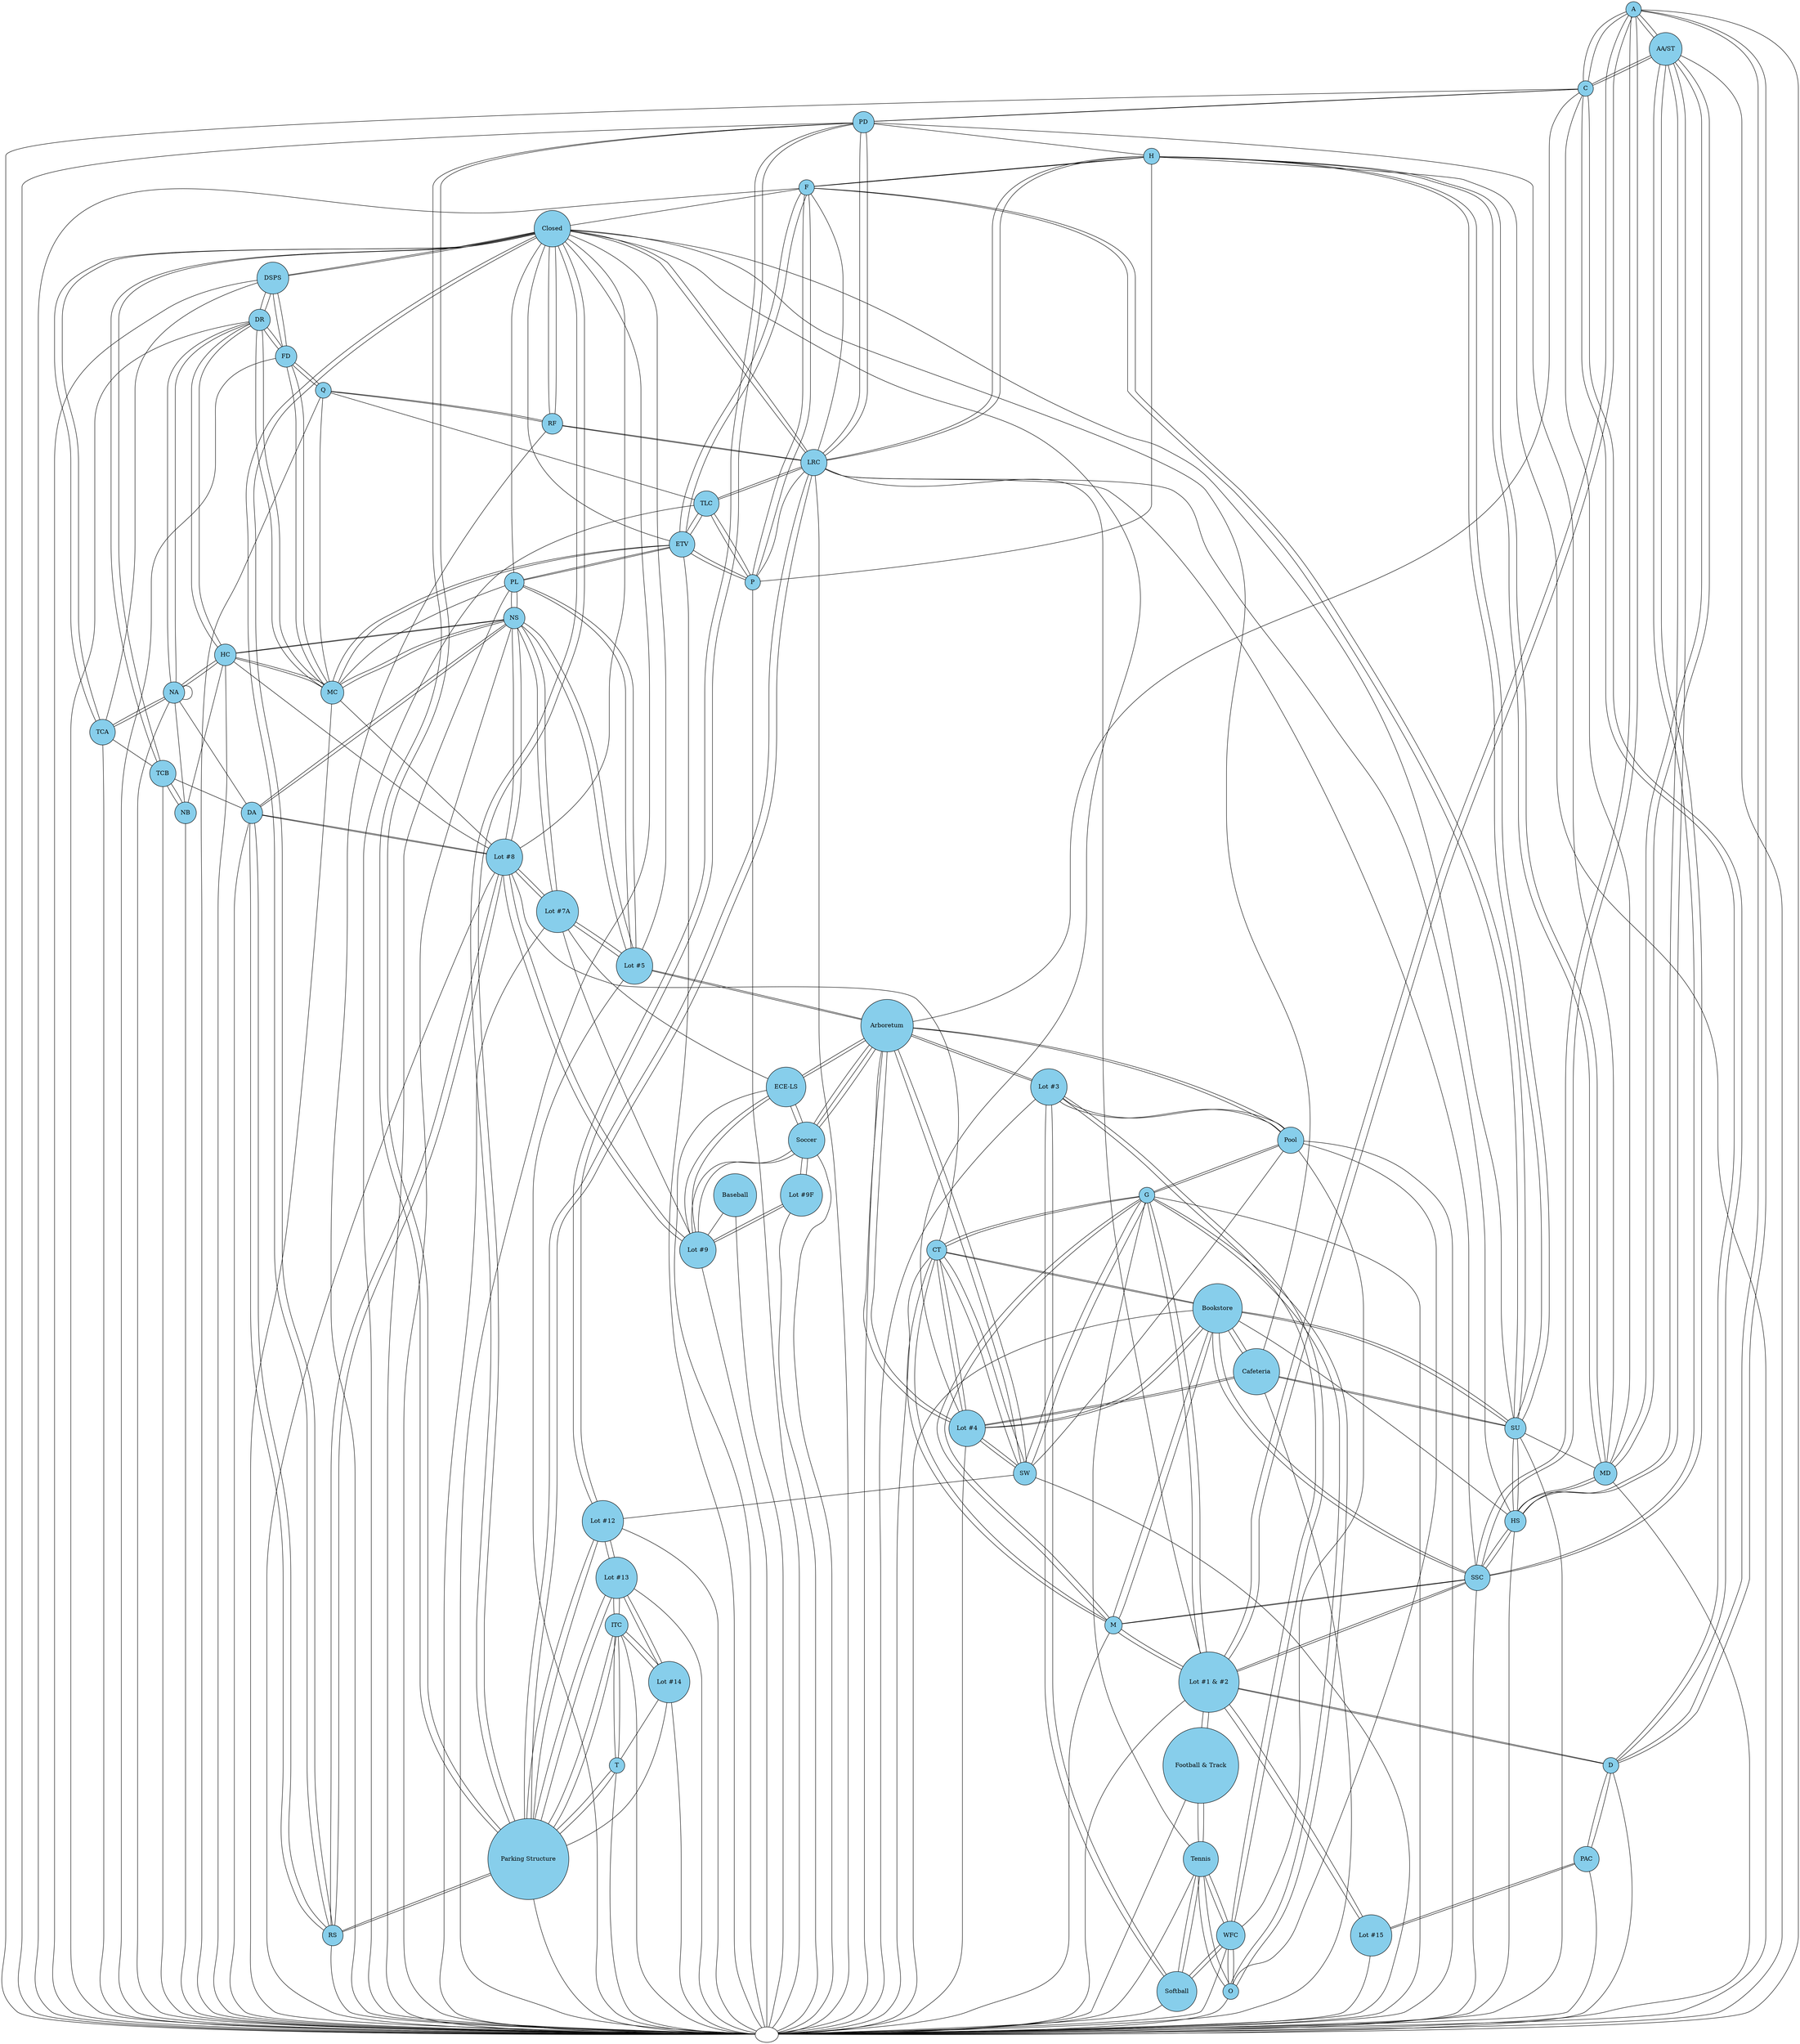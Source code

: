 graph campus_map {
  "A" [label="A" shape=circle width=0.5 style=filled fillcolor=skyblue pos="-174.976,-136.386!"];
  "AA/ST" [label="AA/ST" shape=circle width=0.5 style=filled fillcolor=skyblue pos="-158.31,-85.976!"];
  "Arboretum" [label="Arboretum" shape=circle width=0.5 style=filled fillcolor=skyblue pos="251.278,-104.304!"];
  "Baseball" [label="Baseball" shape=circle width=0.5 style=filled fillcolor=skyblue pos="180.738,472.53!"];
  "Bookstore" [label="Bookstore" shape=circle width=0.5 style=filled fillcolor=skyblue pos="17.4786,-83.8003!"];
  "C" [label="C" shape=circle width=0.5 style=filled fillcolor=skyblue pos="-228.124,-95.1622!"];
  "CT" [label="CT" shape=circle width=0.5 style=filled fillcolor=skyblue pos="81.3017,-102.052!"];
  "Cafeteria" [label="Cafeteria" shape=circle width=0.5 style=filled fillcolor=skyblue pos="22.5231,-58.8217!"];
  "Closed" [label="Closed" shape=circle width=0.5 style=filled fillcolor=skyblue pos="-43.3076,150.115!"];
  "D" [label="D" shape=circle width=0.5 style=filled fillcolor=skyblue pos="-258.547,-147.767!"];
  "DA" [label="DA" shape=circle width=0.5 style=filled fillcolor=skyblue pos="57.1504,210.233!"];
  "DR" [label="DR" shape=circle width=0.5 style=filled fillcolor=skyblue pos="30.4981,146.641!"];
  "DSPS" [label="DSPS" shape=circle width=0.5 style=filled fillcolor=skyblue pos="9.9425,145.722!"];
  "ECE-LS" [label="ECE-LS" shape=circle width=0.5 style=filled fillcolor=skyblue pos="381.813,211.105!"];
  "ETV" [label="ETV" shape=circle width=0.5 style=filled fillcolor=skyblue pos="42.0196,49.1493!"];
  "F" [label="F" shape=circle width=0.5 style=filled fillcolor=skyblue pos="-0.2736,11.4765!"];
  "FD" [label="FD" shape=circle width=0.5 style=filled fillcolor=skyblue pos="24.3243,127.826!"];
  "Football & Track" [label="Football & Track" shape=circle width=0.5 style=filled fillcolor=skyblue pos="-96.2661,-266.776!"];
  "G" [label="G" shape=circle width=0.5 style=filled fillcolor=skyblue pos="47.6034,-160.627!"];
  "H" [label="H" shape=circle width=0.5 style=filled fillcolor=skyblue pos="-107.061,16.1707!"];
  "HC" [label="HC" shape=circle width=0.5 style=filled fillcolor=skyblue pos="53.1783,160.365!"];
  "HS" [label="HS" shape=circle width=0.5 style=filled fillcolor=skyblue pos="-92.1075,-65.236!"];
  "ITC" [label="ITC" shape=circle width=0.5 style=filled fillcolor=skyblue pos="-273.266,246.308!"];
  "LRC" [label="LRC" shape=circle width=0.5 style=filled fillcolor=skyblue pos="-84.3037,72.8883!"];
  "Lot #1 & #2" [label="Lot #1 & #2" shape=circle width=0.5 style=filled fillcolor=skyblue pos="-148.511,-216.556!"];
  "Lot #12" [label="Lot #12" shape=circle width=0.5 style=filled fillcolor=skyblue pos="-217.682,77.0727!"];
  "Lot #13" [label="Lot #13" shape=circle width=0.5 style=filled fillcolor=skyblue pos="-309.103,114.642!"];
  "Lot #14" [label="Lot #14" shape=circle width=0.5 style=filled fillcolor=skyblue pos="-392.051,227.261!"];
  "Lot #15" [label="Lot #15" shape=circle width=0.5 style=filled fillcolor=skyblue pos="-367.861,-273.799!"];
  "Lot #3" [label="Lot #3" shape=circle width=0.5 style=filled fillcolor=skyblue pos="181.643,-290.279!"];
  "Lot #4" [label="Lot #4" shape=circle width=0.5 style=filled fillcolor=skyblue pos="91.8487,-91.2101!"];
  "Lot #5" [label="Lot #5" shape=circle width=0.5 style=filled fillcolor=skyblue pos="162.773,21.2657!"];
  "Lot #7A" [label="Lot #7A" shape=circle width=0.5 style=filled fillcolor=skyblue pos="148.569,157.606!"];
  "Lot #8" [label="Lot #8" shape=circle width=0.5 style=filled fillcolor=skyblue pos="95.2018,240.031!"];
  "Lot #9" [label="Lot #9" shape=circle width=0.5 style=filled fillcolor=skyblue pos="323.287,299.235!"];
  "Lot #9F" [label="Lot #9F" shape=circle width=0.5 style=filled fillcolor=skyblue pos="578.332,276.961!"];
  "M" [label="M" shape=circle width=0.5 style=filled fillcolor=skyblue pos="23.7447,-115.655!"];
  "MC" [label="MC" shape=circle width=0.5 style=filled fillcolor=skyblue pos="48.1053,122.225!"];
  "MD" [label="MD" shape=circle width=0.5 style=filled fillcolor=skyblue pos="-134.861,-26.1271!"];
  "NA" [label="NA" shape=circle width=0.5 style=filled fillcolor=skyblue pos="30.8201,165.278!"];
  "NB" [label="NB" shape=circle width=0.5 style=filled fillcolor=skyblue pos="38.1988,184.344!"];
  "NS" [label="NS" shape=circle width=0.5 style=filled fillcolor=skyblue pos="100.298,150.365!"];
  "O" [label="O" shape=circle width=0.5 style=filled fillcolor=skyblue pos="51.8442,-209.153!"];
  "P" [label="P" shape=circle width=0.5 style=filled fillcolor=skyblue pos="0.0587,48.1947!"];
  "PAC" [label="PAC" shape=circle width=0.5 style=filled fillcolor=skyblue pos="-329.966,-220.761!"];
  "PD" [label="PD" shape=circle width=0.5 style=filled fillcolor=skyblue pos="-187.348,64.118!"];
  "PL" [label="PL" shape=circle width=0.5 style=filled fillcolor=skyblue pos="94.6061,52.2863!"];
  "Parking Structure" [label="Parking Structure" shape=circle width=0.5 style=filled fillcolor=skyblue pos="-161.76,138.433!"];
  "Pool" [label="Pool" shape=circle width=0.5 style=filled fillcolor=skyblue pos="102.904,-174.431!"];
  "Q" [label="Q" shape=circle width=0.5 style=filled fillcolor=skyblue pos="8.1051,108.6!"];
  "RF" [label="RF" shape=circle width=0.5 style=filled fillcolor=skyblue pos="-14.6787,118.057!"];
  "RS" [label="RS" shape=circle width=0.5 style=filled fillcolor=skyblue pos="-9.4928,226.518!"];
  "SSC" [label="SSC" shape=circle width=0.5 style=filled fillcolor=skyblue pos="-100.686,-112.697!"];
  "SU" [label="SU" shape=circle width=0.5 style=filled fillcolor=skyblue pos="-16.9984,-38.0983!"];
  "SW" [label="SW" shape=circle width=0.5 style=filled fillcolor=skyblue pos="101.63,-144.246!"];
  "Soccer" [label="Soccer" shape=circle width=0.5 style=filled fillcolor=skyblue pos="525.801,219.555!"];
  "Softball" [label="Softball" shape=circle width=0.5 style=filled fillcolor=skyblue pos="107.014,-336.264!"];
  "T" [label="T" shape=circle width=0.5 style=filled fillcolor=skyblue pos="-216.36,261.068!"];
  "TCA" [label="TCA" shape=circle width=0.5 style=filled fillcolor=skyblue pos="11.78,172.141!"];
  "TCB" [label="TCB" shape=circle width=0.5 style=filled fillcolor=skyblue pos="20.6892,194.423!"];
  "TLC" [label="TLC" shape=circle width=0.5 style=filled fillcolor=skyblue pos="-5.8271,78.0926!"];
  "Tennis" [label="Tennis" shape=circle width=0.5 style=filled fillcolor=skyblue pos="7.8522,-248.711!"];
  "WFC" [label="WFC" shape=circle width=0.5 style=filled fillcolor=skyblue pos="110.279,-251.022!"];
  "A" -- "";
  "A" -- "AA/ST";
  "A" -- "SSC";
  "A" -- "Lot #1 & #2";
  "A" -- "D";
  "A" -- "C";
  "AA/ST" -- "";
  "AA/ST" -- "MD";
  "AA/ST" -- "HS";
  "AA/ST" -- "SSC";
  "AA/ST" -- "A";
  "AA/ST" -- "C";
  "Arboretum" -- "";
  "Arboretum" -- "ECE-LS";
  "Arboretum" -- "Soccer";
  "Arboretum" -- "Lot #3";
  "Arboretum" -- "Pool";
  "Arboretum" -- "SW";
  "Arboretum" -- "Soccer";
  "Arboretum" -- "Lot #4";
  "Arboretum" -- "Lot #5";
  "Arboretum" -- "C";
  "Baseball" -- "";
  "Baseball" -- "Lot #9";
  "Bookstore" -- "";
  "Bookstore" -- "Cafeteria";
  "Bookstore" -- "SU";
  "Bookstore" -- "HS";
  "Bookstore" -- "SSC";
  "Bookstore" -- "M";
  "Bookstore" -- "Lot #4";
  "Bookstore" -- "CT";
  "C" -- "";
  "C" -- "AA/ST";
  "C" -- "A";
  "C" -- "D";
  "C" -- "PD";
  "CT" -- "";
  "CT" -- "Lot #4";
  "CT" -- "SW";
  "CT" -- "G";
  "CT" -- "M";
  "CT" -- "Bookstore";
  "CT" -- "Lot #8";
  "Cafeteria" -- "";
  "Cafeteria" -- "SU";
  "Cafeteria" -- "Closed";
  "Cafeteria" -- "Lot #4";
  "Cafeteria" -- "Bookstore";
  "Closed" -- "";
  "Closed" -- "RS";
  "Closed" -- "Lot #8";
  "Closed" -- "Parking Structure";
  "Closed" -- "LRC";
  "Closed" -- "RF";
  "Closed" -- "DSPS";
  "Closed" -- "TCA";
  "Closed" -- "TCB";
  "D" -- "";
  "D" -- "C";
  "D" -- "A";
  "D" -- "Lot #1 & #2";
  "D" -- "PAC";
  "DA" -- "";
  "DA" -- "Lot #8";
  "DA" -- "NS";
  "DA" -- "RS";
  "DR" -- "";
  "DR" -- "NA";
  "DR" -- "HC";
  "DR" -- "DSPS";
  "DR" -- "FD";
  "DR" -- "MC";
  "DSPS" -- "";
  "DSPS" -- "Closed";
  "DSPS" -- "FD";
  "DSPS" -- "DR";
  "DSPS" -- "TCA";
  "ECE-LS" -- "";
  "ECE-LS" -- "Soccer";
  "ECE-LS" -- "Lot #9";
  "ECE-LS" -- "Arboretum";
  "ECE-LS" -- "Lot #7A";
  "ETV" -- "";
  "ETV" -- "PL";
  "ETV" -- "Closed";
  "ETV" -- "F";
  "ETV" -- "P";
  "ETV" -- "TLC";
  "ETV" -- "MC";
  "F" -- "";
  "F" -- "P";
  "F" -- "ETV";
  "F" -- "SU";
  "F" -- "H";
  "F" -- "Closed";
  "FD" -- "";
  "FD" -- "MC";
  "FD" -- "Q";
  "FD" -- "DSPS";
  "FD" -- "DR";
  "Football & Track" -- "";
  "Football & Track" -- "Tennis";
  "Football & Track" -- "Lot #1 & #2";
  "G" -- "";
  "G" -- "O";
  "G" -- "Pool";
  "G" -- "SW";
  "G" -- "CT";
  "G" -- "M";
  "G" -- "Lot #1 & #2";
  "H" -- "";
  "H" -- "LRC";
  "H" -- "P";
  "H" -- "F";
  "H" -- "SU";
  "H" -- "MD";
  "HC" -- "";
  "HC" -- "NS";
  "HC" -- "DR";
  "HC" -- "NA";
  "HC" -- "Lot #8";
  "HC" -- "MC";
  "HS" -- "";
  "HS" -- "SSC";
  "HS" -- "SU";
  "HS" -- "AA/ST";
  "HS" -- "MD";
  "ITC" -- "";
  "ITC" -- "T";
  "ITC" -- "Lot #14";
  "ITC" -- "Parking Structure";
  "ITC" -- "Lot #13";
  "LRC" -- "";
  "LRC" -- "Closed";
  "LRC" -- "Parking Structure";
  "LRC" -- "PD";
  "LRC" -- "H";
  "LRC" -- "P";
  "LRC" -- "F";
  "LRC" -- "TLC";
  "LRC" -- "RF";
  "LRC" -- "HS";
  "LRC" -- "SSC";
  "LRC" -- "Lot #1 & #2";
  "Lot #1 & #2" -- "";
  "Lot #1 & #2" -- "D";
  "Lot #1 & #2" -- "A";
  "Lot #1 & #2" -- "SSC";
  "Lot #1 & #2" -- "Lot #15";
  "Lot #1 & #2" -- "Football & Track";
  "Lot #1 & #2" -- "G";
  "Lot #1 & #2" -- "M";
  "Lot #12" -- "";
  "Lot #12" -- "Parking Structure";
  "Lot #12" -- "PD";
  "Lot #12" -- "Lot #13";
  "Lot #13" -- "";
  "Lot #13" -- "ITC";
  "Lot #13" -- "Lot #14";
  "Lot #13" -- "Parking Structure";
  "Lot #13" -- "Lot #12";
  "Lot #14" -- "";
  "Lot #14" -- "ITC";
  "Lot #14" -- "T";
  "Lot #14" -- "Lot #13";
  "Lot #15" -- "";
  "Lot #15" -- "PAC";
  "Lot #15" -- "Lot #1 & #2";
  "Lot #3" -- "";
  "Lot #3" -- "Arboretum";
  "Lot #3" -- "WFC";
  "Lot #3" -- "Pool";
  "Lot #3" -- "Softball";
  "Lot #4" -- "";
  "Lot #4" -- "Closed";
  "Lot #4" -- "Arboretum";
  "Lot #4" -- "SW";
  "Lot #4" -- "CT";
  "Lot #4" -- "Bookstore";
  "Lot #4" -- "Cafeteria";
  "Lot #5" -- "";
  "Lot #5" -- "Lot #7A";
  "Lot #5" -- "NS";
  "Lot #5" -- "PL";
  "Lot #5" -- "Closed";
  "Lot #5" -- "Arboretum";
  "Lot #7A" -- "";
  "Lot #7A" -- "Lot #8";
  "Lot #7A" -- "Lot #5";
  "Lot #7A" -- "NS";
  "Lot #8" -- "";
  "Lot #8" -- "Lot #9";
  "Lot #8" -- "Lot #7A";
  "Lot #8" -- "NS";
  "Lot #8" -- "DA";
  "Lot #8" -- "RS";
  "Lot #9" -- "";
  "Lot #9" -- "Lot #9F";
  "Lot #9" -- "Soccer";
  "Lot #9" -- "ECE-LS";
  "Lot #9" -- "Lot #7A";
  "Lot #9" -- "Lot #8";
  "Lot #9F" -- "";
  "Lot #9F" -- "Soccer";
  "Lot #9F" -- "Lot #9";
  "M" -- "";
  "M" -- "G";
  "M" -- "Bookstore";
  "M" -- "SSC";
  "M" -- "Lot #1 & #2";
  "M" -- "CT";
  "MC" -- "";
  "MC" -- "NS";
  "MC" -- "HC";
  "MC" -- "FD";
  "MC" -- "Q";
  "MC" -- "ETV";
  "MC" -- "Lot #8";
  "MC" -- "DR";
  "MD" -- "";
  "MD" -- "HS";
  "MD" -- "AA/ST";
  "MD" -- "C";
  "MD" -- "H";
  "NA" -- "";
  "NA" -- "HC";
  "NA" -- "DR";
  "NA" -- "TCA";
  "NA" -- "NA";
  "NA" -- "DA";
  "NB" -- "";
  "NB" -- "TCB";
  "NB" -- "HC";
  "NB" -- "NA";
  "NS" -- "";
  "NS" -- "Lot #7A";
  "NS" -- "Lot #8";
  "NS" -- "DA";
  "NS" -- "HC";
  "NS" -- "MC";
  "NS" -- "PL";
  "NS" -- "Lot #5";
  "O" -- "";
  "O" -- "G";
  "O" -- "WFC";
  "O" -- "Tennis";
  "P" -- "";
  "P" -- "TLC";
  "P" -- "ETV";
  "P" -- "F";
  "PAC" -- "";
  "PAC" -- "D";
  "PAC" -- "Lot #15";
  "PD" -- "";
  "PD" -- "Lot #12";
  "PD" -- "Parking Structure";
  "PD" -- "H";
  "PD" -- "MD";
  "PD" -- "LRC";
  "PD" -- "C";
  "PL" -- "";
  "PL" -- "NS";
  "PL" -- "MC";
  "PL" -- "ETV";
  "PL" -- "Closed";
  "PL" -- "Lot #5";
  "Parking Structure" -- "";
  "Parking Structure" -- "Lot #12";
  "Parking Structure" -- "PD";
  "Parking Structure" -- "LRC";
  "Parking Structure" -- "Closed";
  "Parking Structure" -- "RS";
  "Parking Structure" -- "T";
  "Parking Structure" -- "ITC";
  "Parking Structure" -- "Lot #14";
  "Parking Structure" -- "Lot #13";
  "Pool" -- "";
  "Pool" -- "SW";
  "Pool" -- "G";
  "Pool" -- "Arboretum";
  "Pool" -- "O";
  "Pool" -- "WFC";
  "Pool" -- "Lot #3";
  "Q" -- "";
  "Q" -- "FD";
  "Q" -- "RF";
  "RF" -- "";
  "RF" -- "Q";
  "RF" -- "LRC";
  "RF" -- "Closed";
  "RS" -- "";
  "RS" -- "Parking Structure";
  "RS" -- "Closed";
  "RS" -- "DA";
  "RS" -- "Lot #8";
  "SSC" -- "";
  "SSC" -- "M";
  "SSC" -- "Bookstore";
  "SSC" -- "HS";
  "SSC" -- "AA/ST";
  "SSC" -- "A";
  "SSC" -- "Lot #1 & #2";
  "SU" -- "";
  "SU" -- "F";
  "SU" -- "H";
  "SU" -- "MD";
  "SU" -- "HS";
  "SU" -- "Bookstore";
  "SU" -- "Cafeteria";
  "SU" -- "Closed";
  "SW" -- "";
  "SW" -- "Lot #4";
  "SW" -- "Arboretum";
  "SW" -- "Lot #12";
  "SW" -- "G";
  "SW" -- "CT";
  "Soccer" -- "";
  "Soccer" -- "Lot #9F";
  "Soccer" -- "Lot #9";
  "Soccer" -- "ECE-LS";
  "Soccer" -- "Arboretum";
  "Softball" -- "";
  "Softball" -- "Lot #3";
  "Softball" -- "WFC";
  "Softball" -- "Tennis";
  "T" -- "";
  "T" -- "ITC";
  "T" -- "Parking Structure";
  "TCA" -- "";
  "TCA" -- "NA";
  "TCA" -- "TCB";
  "TCA" -- "Closed";
  "TCB" -- "";
  "TCB" -- "NB";
  "TCB" -- "Closed";
  "TCB" -- "DA";
  "TLC" -- "";
  "TLC" -- "ETV";
  "TLC" -- "P";
  "TLC" -- "LRC";
  "TLC" -- "Q";
  "Tennis" -- "";
  "Tennis" -- "G";
  "Tennis" -- "O";
  "Tennis" -- "WFC";
  "Tennis" -- "Softball";
  "Tennis" -- "Football & Track";
  "WFC" -- "";
  "WFC" -- "O";
  "WFC" -- "Tennis";
  "WFC" -- "Softball";
  "WFC" -- "Lot #3";
}
